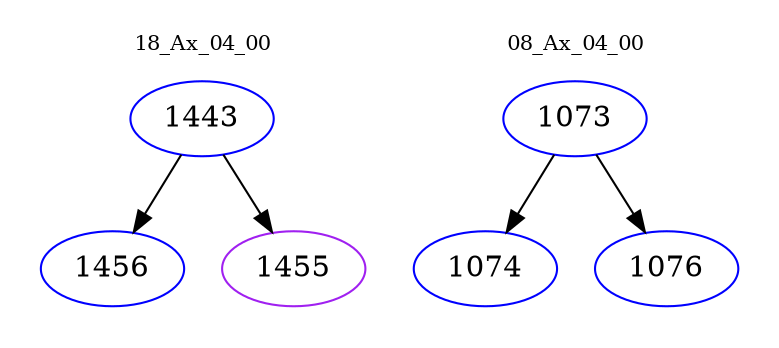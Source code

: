 digraph{
subgraph cluster_0 {
color = white
label = "18_Ax_04_00";
fontsize=10;
T0_1443 [label="1443", color="blue"]
T0_1443 -> T0_1456 [color="black"]
T0_1456 [label="1456", color="blue"]
T0_1443 -> T0_1455 [color="black"]
T0_1455 [label="1455", color="purple"]
}
subgraph cluster_1 {
color = white
label = "08_Ax_04_00";
fontsize=10;
T1_1073 [label="1073", color="blue"]
T1_1073 -> T1_1074 [color="black"]
T1_1074 [label="1074", color="blue"]
T1_1073 -> T1_1076 [color="black"]
T1_1076 [label="1076", color="blue"]
}
}
